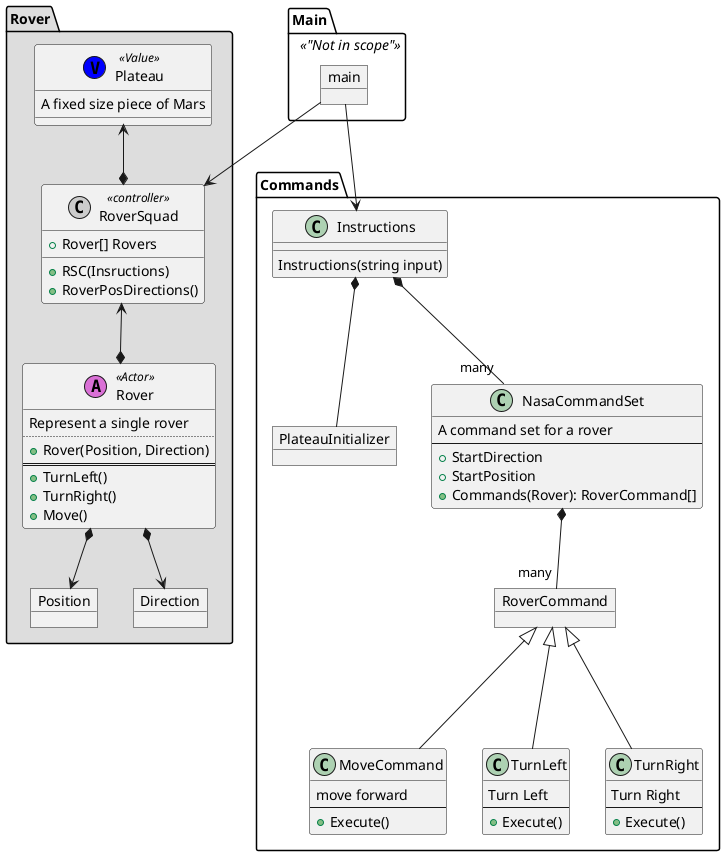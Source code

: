 @startuml Mars

package "Rover" #DDDDDD {
  class Rover << (A,orchid) Actor >>{
    Represent a single rover
    ..
    +Rover(Position, Direction)
    ==
    +TurnLeft()
    +TurnRight()
    +Move()
    }

    object Position
    object Direction
    
    Rover *--> Position
    Rover *--> Direction  

  class "Plateau" << (V, #0000ff) Value >>{
      A fixed size piece of Mars
  }

  class RoverSquad << (C,#cccccc) controller >>{
      +RSC(Insructions)
      +Rover[] Rovers
      +RoverPosDirections()
  }
  RoverSquad <--* Rover
  Plateau <--* RoverSquad
}

package Commands{

    class Instructions{
        Instructions(string input)
    }
    object RoverCommand
    object PlateauInitializer
    class NasaCommandSet{
        A command set for a rover
        --
        +StartDirection
        +StartPosition
        +Commands(Rover): RoverCommand[]
    }
    class MoveCommand{
        move forward
        --
        +Execute()
    }
    class TurnLeft{
        Turn Left
        --
        +Execute()
    }
    class TurnRight{
        Turn Right
        --
        +Execute()
    }

    TurnLeft -up--|> RoverCommand
    TurnRight -up--|> RoverCommand
    MoveCommand -up--|> RoverCommand
    Instructions *-- "many" NasaCommandSet
    NasaCommandSet *-- "many" RoverCommand
    Instructions *-- PlateauInitializer
}

Package Main << "Not in scope" >> {
    object main
    main --> Instructions
    main --> RoverSquad
}

@enduml